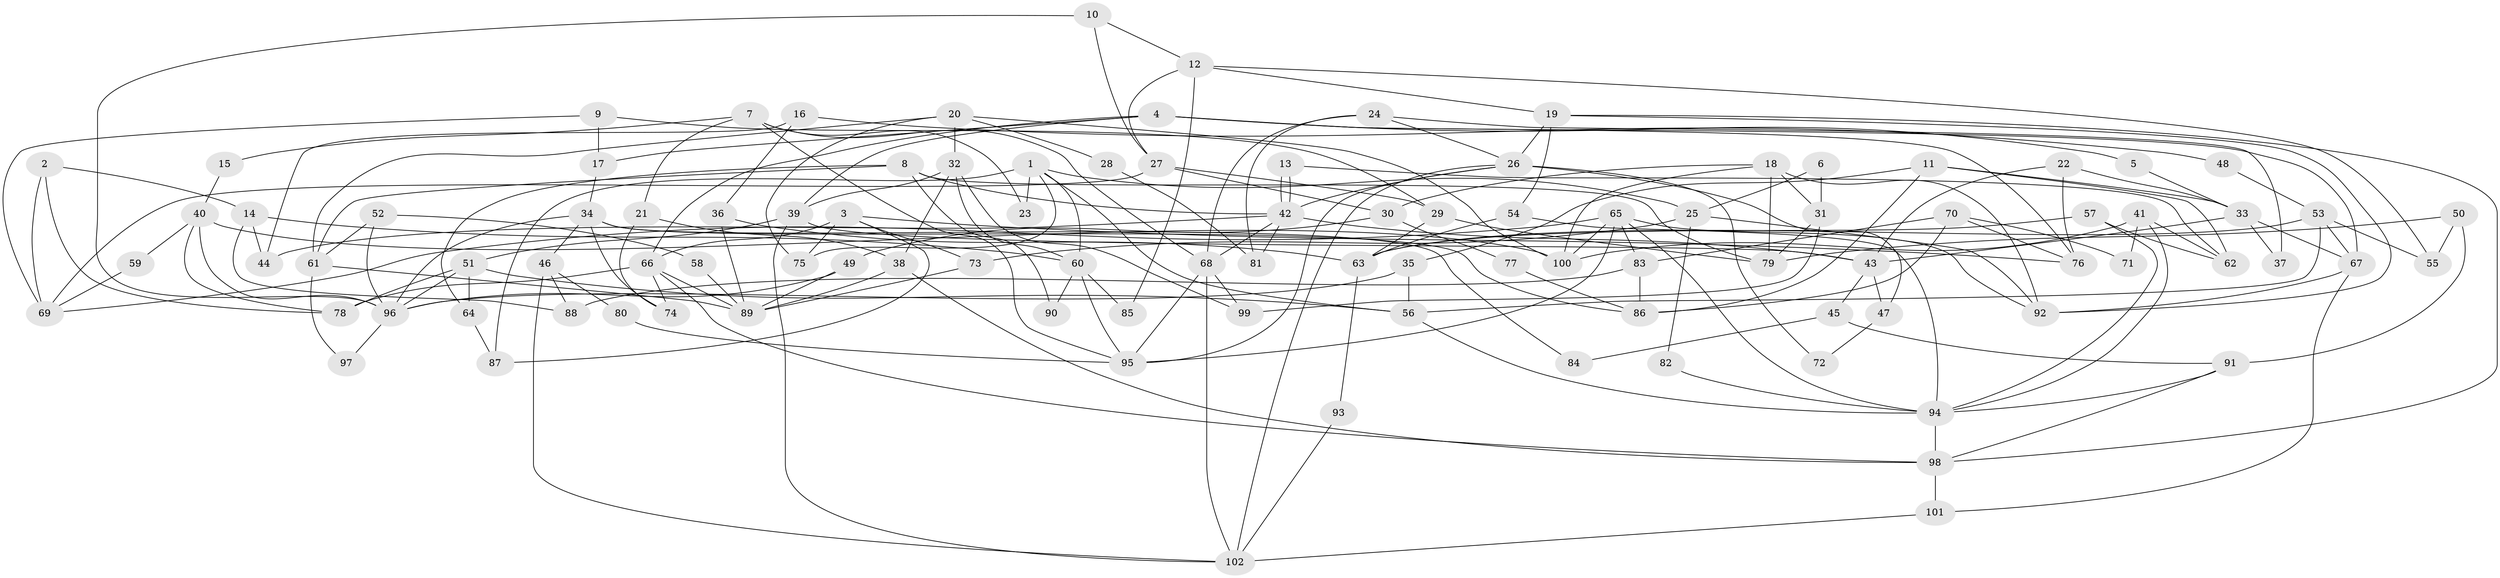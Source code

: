 // coarse degree distribution, {2: 0.22950819672131148, 4: 0.11475409836065574, 5: 0.18032786885245902, 3: 0.22950819672131148, 6: 0.09836065573770492, 8: 0.04918032786885246, 11: 0.03278688524590164, 13: 0.01639344262295082, 7: 0.03278688524590164, 14: 0.01639344262295082}
// Generated by graph-tools (version 1.1) at 2025/53/03/04/25 21:53:00]
// undirected, 102 vertices, 204 edges
graph export_dot {
graph [start="1"]
  node [color=gray90,style=filled];
  1;
  2;
  3;
  4;
  5;
  6;
  7;
  8;
  9;
  10;
  11;
  12;
  13;
  14;
  15;
  16;
  17;
  18;
  19;
  20;
  21;
  22;
  23;
  24;
  25;
  26;
  27;
  28;
  29;
  30;
  31;
  32;
  33;
  34;
  35;
  36;
  37;
  38;
  39;
  40;
  41;
  42;
  43;
  44;
  45;
  46;
  47;
  48;
  49;
  50;
  51;
  52;
  53;
  54;
  55;
  56;
  57;
  58;
  59;
  60;
  61;
  62;
  63;
  64;
  65;
  66;
  67;
  68;
  69;
  70;
  71;
  72;
  73;
  74;
  75;
  76;
  77;
  78;
  79;
  80;
  81;
  82;
  83;
  84;
  85;
  86;
  87;
  88;
  89;
  90;
  91;
  92;
  93;
  94;
  95;
  96;
  97;
  98;
  99;
  100;
  101;
  102;
  1 -- 75;
  1 -- 56;
  1 -- 23;
  1 -- 25;
  1 -- 60;
  1 -- 87;
  2 -- 69;
  2 -- 14;
  2 -- 78;
  3 -- 66;
  3 -- 87;
  3 -- 73;
  3 -- 75;
  3 -- 76;
  4 -- 39;
  4 -- 76;
  4 -- 5;
  4 -- 17;
  4 -- 66;
  4 -- 67;
  5 -- 33;
  6 -- 25;
  6 -- 31;
  7 -- 68;
  7 -- 95;
  7 -- 15;
  7 -- 21;
  7 -- 23;
  8 -- 79;
  8 -- 61;
  8 -- 42;
  8 -- 64;
  8 -- 90;
  9 -- 69;
  9 -- 17;
  9 -- 29;
  10 -- 27;
  10 -- 96;
  10 -- 12;
  11 -- 62;
  11 -- 86;
  11 -- 33;
  11 -- 35;
  12 -- 19;
  12 -- 27;
  12 -- 55;
  12 -- 85;
  13 -- 42;
  13 -- 42;
  13 -- 62;
  14 -- 88;
  14 -- 60;
  14 -- 44;
  15 -- 40;
  16 -- 36;
  16 -- 44;
  16 -- 48;
  17 -- 34;
  18 -- 100;
  18 -- 92;
  18 -- 30;
  18 -- 31;
  18 -- 79;
  19 -- 92;
  19 -- 54;
  19 -- 26;
  19 -- 98;
  20 -- 32;
  20 -- 100;
  20 -- 28;
  20 -- 61;
  20 -- 75;
  21 -- 38;
  21 -- 74;
  22 -- 43;
  22 -- 33;
  22 -- 76;
  24 -- 26;
  24 -- 68;
  24 -- 37;
  24 -- 81;
  25 -- 73;
  25 -- 82;
  25 -- 92;
  26 -- 42;
  26 -- 47;
  26 -- 72;
  26 -- 95;
  26 -- 102;
  27 -- 29;
  27 -- 30;
  27 -- 69;
  28 -- 81;
  29 -- 79;
  29 -- 63;
  30 -- 49;
  30 -- 77;
  31 -- 99;
  31 -- 79;
  32 -- 39;
  32 -- 60;
  32 -- 38;
  32 -- 99;
  33 -- 67;
  33 -- 37;
  33 -- 43;
  34 -- 74;
  34 -- 96;
  34 -- 46;
  34 -- 84;
  34 -- 86;
  35 -- 56;
  35 -- 96;
  36 -- 89;
  36 -- 63;
  38 -- 98;
  38 -- 89;
  39 -- 43;
  39 -- 51;
  39 -- 102;
  40 -- 78;
  40 -- 96;
  40 -- 59;
  40 -- 100;
  41 -- 100;
  41 -- 94;
  41 -- 62;
  41 -- 71;
  42 -- 43;
  42 -- 44;
  42 -- 68;
  42 -- 81;
  43 -- 45;
  43 -- 47;
  45 -- 91;
  45 -- 84;
  46 -- 102;
  46 -- 80;
  46 -- 88;
  47 -- 72;
  48 -- 53;
  49 -- 89;
  49 -- 96;
  50 -- 79;
  50 -- 55;
  50 -- 91;
  51 -- 78;
  51 -- 96;
  51 -- 56;
  51 -- 64;
  52 -- 61;
  52 -- 96;
  52 -- 58;
  53 -- 67;
  53 -- 56;
  53 -- 55;
  53 -- 63;
  54 -- 94;
  54 -- 63;
  56 -- 94;
  57 -- 63;
  57 -- 94;
  57 -- 62;
  58 -- 89;
  59 -- 69;
  60 -- 95;
  60 -- 85;
  60 -- 90;
  61 -- 89;
  61 -- 97;
  63 -- 93;
  64 -- 87;
  65 -- 94;
  65 -- 95;
  65 -- 69;
  65 -- 83;
  65 -- 92;
  65 -- 100;
  66 -- 98;
  66 -- 74;
  66 -- 78;
  66 -- 89;
  67 -- 92;
  67 -- 101;
  68 -- 102;
  68 -- 95;
  68 -- 99;
  70 -- 76;
  70 -- 83;
  70 -- 71;
  70 -- 86;
  73 -- 89;
  77 -- 86;
  80 -- 95;
  82 -- 94;
  83 -- 86;
  83 -- 88;
  91 -- 98;
  91 -- 94;
  93 -- 102;
  94 -- 98;
  96 -- 97;
  98 -- 101;
  101 -- 102;
}
